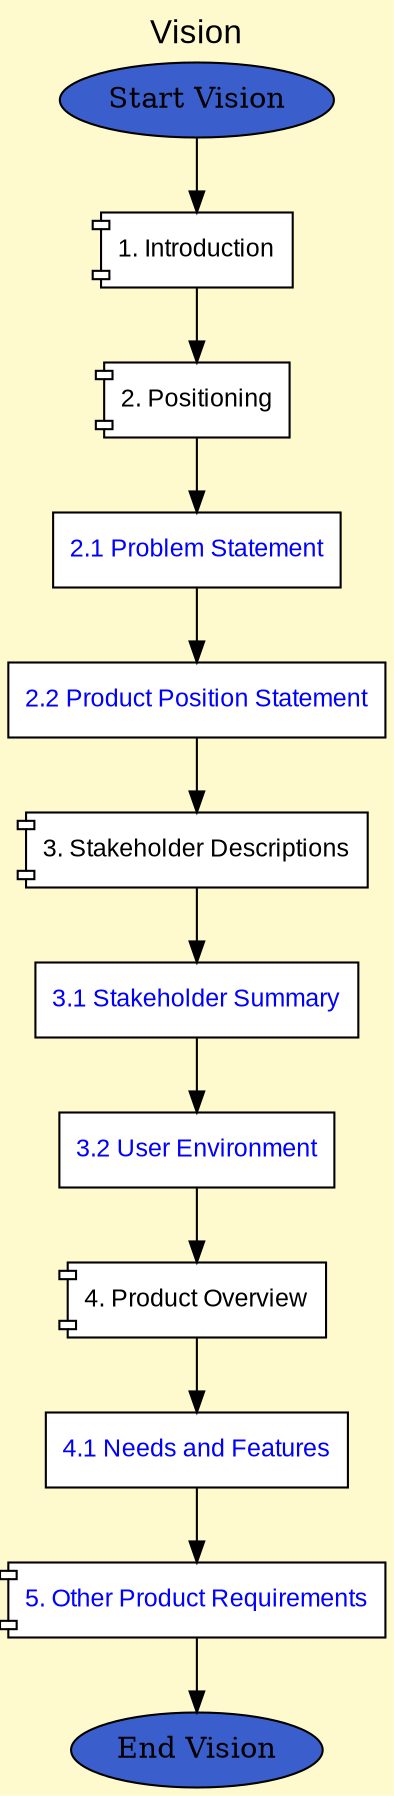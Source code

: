 digraph vision {
  graph [
    fontsize = 16,
    fontname = Arial,
    label = "Vision",
    labelloc = t,
    bgcolor = "lemonchiffon"
  ];
  
    "Artifact Start 1 1 1 1 1 14 0 Vision |" -> "Artifact Section 1 1 1 1 1 14 1 Introduction |" [style=solid];
	"Artifact Section 1 1 1 1 1 14 1 Introduction |" -> "Artifact Section 1 1 1 1 1 14 2 Positioning |" [style=solid];
	"Artifact Section 1 1 1 1 1 14 2 Positioning |" -> "Artifact SectionWT 1 1 1 1 1 14 2.1 Problem Statement | Templates/Vision/problemStatement.txt" [style=solid];
	"Artifact SectionWT 1 1 1 1 1 14 2.1 Problem Statement | Templates/Vision/problemStatement.txt" -> "Artifact SectionWT 1 1 1 1 1 14 2.2 Product Position Statement | Templates/Vision/productPositionStatement.txt" [style=solid];
	"Artifact SectionWT 1 1 1 1 1 14 2.2 Product Position Statement | Templates/Vision/productPositionStatement.txt" -> "Artifact Section 1 1 1 1 1 14 3 Stakeholder Descriptions |" [style=solid];
	"Artifact Section 1 1 1 1 1 14 3 Stakeholder Descriptions |" -> "Artifact SectionWT 1 1 1 1 1 14 3.1 Stakeholder Summary | Templates/Vision/stakeholderSummary.txt" [style=solid];
	"Artifact SectionWT 1 1 1 1 1 14 3.1 Stakeholder Summary | Templates/Vision/stakeholderSummary.txt" -> "Artifact SectionWT 1 1 1 1 1 14 3.2 User Environment | Templates/Vision/userEnvironment.txt" [style=solid];
	"Artifact SectionWT 1 1 1 1 1 14 3.2 User Environment | Templates/Vision/userEnvironment.txt" -> "Artifact Section 1 1 1 1 1 14 4 Product Overview |" [style=solid];
	"Artifact Section 1 1 1 1 1 14 4 Product Overview |" -> "Artifact SectionWT 1 1 1 1 1 14 4.1 Needs and Features | Templates/Vision/needsAndFeatures.txt" [style=solid];
	"Artifact SectionWT 1 1 1 1 1 14 4.1 Needs and Features | Templates/Vision/needsAndFeatures.txt" -> "Artifact SectionWT 1 1 1 1 1 14 5 Other Product Requirements | Templates/Vision/otherProductRequirements.txt" [style=solid];
	"Artifact SectionWT 1 1 1 1 1 14 5 Other Product Requirements | Templates/Vision/otherProductRequirements.txt" -> "Artifact End 1 1 1 1 1 14 0 Vision |" [style=solid];
    
	"Artifact Start 1 1 1 1 1 14 0 Vision |" [shape=ellipse,label="Start Vision",fillcolor =royalblue3,style=filled];
	"Artifact End 1 1 1 1 1 14 0 Vision |" [shape=ellipse,label="End Vision",fillcolor =royalblue3,style=filled];
	
	
	"Artifact Section 1 1 1 1 1 14 1 Introduction |" [
    		shape = component,
    		label = "1. Introduction",
    		margin="0.11,0.11",	   	
    		fillcolor = white,
    		style = filled,
    		fontname = Arial,
	   		fontsize = 12
	   		 
  		];	
	
	"Artifact Section 1 1 1 1 1 14 2 Positioning |" [
    		shape = component,
    		label = "2. Positioning",
    		margin="0.11,0.11",	   	
    		fillcolor = white,
    		style = filled,
    		fontname = Arial,
	   		fontsize = 12
  		];	
	"Artifact SectionWT 1 1 1 1 1 14 2.1 Problem Statement | Templates/Vision/problemStatement.txt" [
    		shape = box,
    		label = "2.1 Problem Statement",
    		margin="0.11,0.11",	   
			URL = "./Templates/problemStatement.txt",			
    		fillcolor = white,
    		style = filled,
    		fontname = Arial,
	   		fontsize = 12,
			fontcolor = blue
  		];
	"Artifact SectionWT 1 1 1 1 1 14 2.2 Product Position Statement | Templates/Vision/productPositionStatement.txt" [
    		shape = box,
    		label = "2.2 Product Position Statement",
    		margin="0.11,0.11",
			URL = "./Templates/productPositionStatement.txt",
    		fillcolor = white,
    		style = filled,
    		fontname = Arial,
	   		fontsize = 12,
			fontcolor = blue
  		];			
	"Artifact Section 1 1 1 1 1 14 3 Stakeholder Descriptions |" [
    		shape = component,
    		label = "3. Stakeholder Descriptions",
    		margin="0.11,0.11",
    		fillcolor = white,
    		style = filled,
    		fontname = Arial,
	   		fontsize = 12
  		];	
	"Artifact SectionWT 1 1 1 1 1 14 3.1 Stakeholder Summary | Templates/Vision/stakeholderSummary.txt" [
    		shape = box,
    		label = "3.1 Stakeholder Summary",
    		margin="0.11,0.11",
			URL = "./Templates/stakeholderSummary.txt",
    		fillcolor = white,
    		style = filled,
    		fontname = Arial,
	   		fontsize = 12,
			fontcolor = blue
  		];
    "Artifact SectionWT 1 1 1 1 1 14 3.2 User Environment | Templates/Vision/userEnvironment.txt" [
    		shape = box,
    		label = "3.2 User Environment",
    		margin="0.11,0.11",
			URL = "./Templates/userEnvironment.txt",
    		fillcolor = white,
    		style = filled,
    		fontname = Arial,
	   		fontsize = 12,
			fontcolor = blue
  		];			
	"Artifact Section 1 1 1 1 1 14 4 Product Overview |" [
    		shape = component,
    		label = "4. Product Overview",
    		margin="0.11,0.11",
    		fillcolor = white,
    		style = filled,
    		fontname = Arial,
	   		fontsize = 12  		 
  		];	
		
	"Artifact SectionWT 1 1 1 1 1 14 4.1 Needs and Features | Templates/Vision/needsAndFeatures.txt" [
    		shape = box,
    		label = "4.1 Needs and Features",
    		margin="0.11,0.11",
			URL = "./Templates/needsAndFeatures.txt",
    		fillcolor = white,
    		style = filled,
    		fontname = Arial,
	   		fontsize = 12,
			fontcolor = blue
  		];	
	"Artifact SectionWT 1 1 1 1 1 14 5 Other Product Requirements | Templates/Vision/otherProductRequirements.txt" [
    		shape = component,
    		label = "5. Other Product Requirements",
    		margin="0.11,0.11",
			URL = "./Templates/otherProductRequirements.txt",
    		fillcolor = white,
    		style = filled,
    		fontname = Arial,
	   		fontsize = 12,
			fontcolor = blue
  		];	
		
	
}